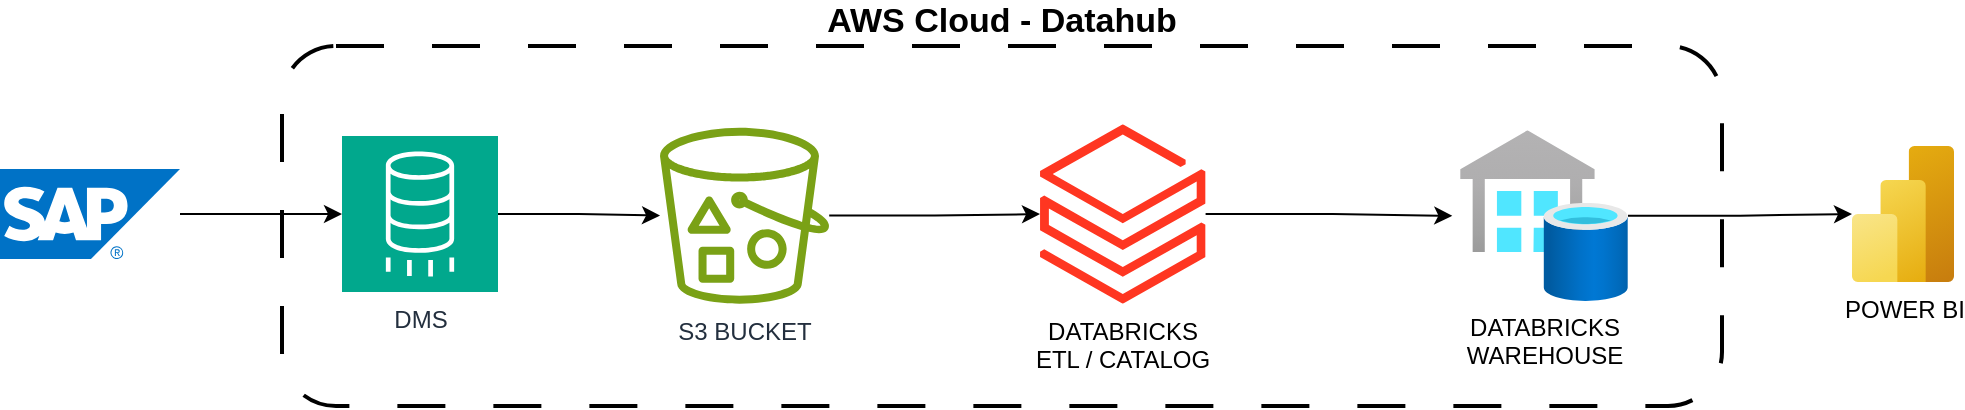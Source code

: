 <mxfile version="24.8.6">
  <diagram name="Página-1" id="iz9qSDwrp2FUPFf2uvBV">
    <mxGraphModel dx="2060" dy="1141" grid="1" gridSize="10" guides="1" tooltips="1" connect="1" arrows="1" fold="1" page="1" pageScale="1" pageWidth="1169" pageHeight="827" math="0" shadow="0">
      <root>
        <mxCell id="0" />
        <mxCell id="1" parent="0" />
        <mxCell id="Na08hDHFx9R_E7P2rAtu-2" style="edgeStyle=orthogonalEdgeStyle;rounded=0;orthogonalLoop=1;jettySize=auto;html=1;entryX=0;entryY=0.5;entryDx=0;entryDy=0;entryPerimeter=0;" parent="1" source="Na08hDHFx9R_E7P2rAtu-4" target="Na08hDHFx9R_E7P2rAtu-25" edge="1">
          <mxGeometry relative="1" as="geometry">
            <mxPoint x="344" y="364" as="targetPoint" />
          </mxGeometry>
        </mxCell>
        <mxCell id="Na08hDHFx9R_E7P2rAtu-4" value="" style="image;sketch=0;aspect=fixed;html=1;points=[];align=center;fontSize=12;image=img/lib/mscae/SAP_HANA_on_Azure.svg;" parent="1" vertex="1">
          <mxGeometry x="84" y="341.5" width="90" height="45" as="geometry" />
        </mxCell>
        <mxCell id="Na08hDHFx9R_E7P2rAtu-7" style="edgeStyle=orthogonalEdgeStyle;rounded=0;orthogonalLoop=1;jettySize=auto;html=1;exitX=1;exitY=0.5;exitDx=0;exitDy=0;exitPerimeter=0;" parent="1" source="Na08hDHFx9R_E7P2rAtu-25" target="Na08hDHFx9R_E7P2rAtu-9" edge="1">
          <mxGeometry relative="1" as="geometry">
            <mxPoint x="333" y="364" as="sourcePoint" />
          </mxGeometry>
        </mxCell>
        <mxCell id="Na08hDHFx9R_E7P2rAtu-9" value="S3 BUCKET" style="sketch=0;outlineConnect=0;fontColor=#232F3E;gradientColor=none;fillColor=#7AA116;strokeColor=none;dashed=0;verticalLabelPosition=bottom;verticalAlign=top;align=center;html=1;fontSize=12;fontStyle=0;aspect=fixed;pointerEvents=1;shape=mxgraph.aws4.bucket_with_objects;" parent="1" vertex="1">
          <mxGeometry x="414" y="320.83" width="84.62" height="88" as="geometry" />
        </mxCell>
        <mxCell id="Na08hDHFx9R_E7P2rAtu-10" value="DATABRICKS&lt;br&gt;ETL / CATALOG" style="image;aspect=fixed;html=1;points=[];align=center;fontSize=12;image=img/lib/azure2/analytics/Azure_Databricks.svg;" parent="1" vertex="1">
          <mxGeometry x="604" y="319.17" width="82.8" height="89.66" as="geometry" />
        </mxCell>
        <mxCell id="Na08hDHFx9R_E7P2rAtu-26" style="edgeStyle=orthogonalEdgeStyle;rounded=0;orthogonalLoop=1;jettySize=auto;html=1;" parent="1" source="Na08hDHFx9R_E7P2rAtu-12" target="Na08hDHFx9R_E7P2rAtu-13" edge="1">
          <mxGeometry relative="1" as="geometry" />
        </mxCell>
        <mxCell id="Na08hDHFx9R_E7P2rAtu-12" value="DATABRICKS&lt;br&gt;WAREHOUSE" style="image;aspect=fixed;html=1;points=[];align=center;fontSize=12;image=img/lib/azure2/databases/SQL_Data_Warehouses.svg;" parent="1" vertex="1">
          <mxGeometry x="814" y="322.17" width="84" height="85.31" as="geometry" />
        </mxCell>
        <mxCell id="Na08hDHFx9R_E7P2rAtu-13" value="POWER BI" style="image;aspect=fixed;html=1;points=[];align=center;fontSize=12;image=img/lib/azure2/analytics/Power_BI_Embedded.svg;" parent="1" vertex="1">
          <mxGeometry x="1010" y="330" width="51" height="68" as="geometry" />
        </mxCell>
        <mxCell id="Na08hDHFx9R_E7P2rAtu-16" style="edgeStyle=orthogonalEdgeStyle;rounded=0;orthogonalLoop=1;jettySize=auto;html=1;" parent="1" source="Na08hDHFx9R_E7P2rAtu-9" target="Na08hDHFx9R_E7P2rAtu-10" edge="1">
          <mxGeometry relative="1" as="geometry" />
        </mxCell>
        <mxCell id="Na08hDHFx9R_E7P2rAtu-22" style="edgeStyle=orthogonalEdgeStyle;rounded=0;orthogonalLoop=1;jettySize=auto;html=1;entryX=-0.046;entryY=0.501;entryDx=0;entryDy=0;entryPerimeter=0;" parent="1" source="Na08hDHFx9R_E7P2rAtu-10" target="Na08hDHFx9R_E7P2rAtu-12" edge="1">
          <mxGeometry relative="1" as="geometry" />
        </mxCell>
        <mxCell id="Na08hDHFx9R_E7P2rAtu-25" value="DMS" style="sketch=0;points=[[0,0,0],[0.25,0,0],[0.5,0,0],[0.75,0,0],[1,0,0],[0,1,0],[0.25,1,0],[0.5,1,0],[0.75,1,0],[1,1,0],[0,0.25,0],[0,0.5,0],[0,0.75,0],[1,0.25,0],[1,0.5,0],[1,0.75,0]];outlineConnect=0;fontColor=#232F3E;fillColor=#01A88D;strokeColor=#ffffff;dashed=0;verticalLabelPosition=bottom;verticalAlign=top;align=center;html=1;fontSize=12;fontStyle=0;aspect=fixed;shape=mxgraph.aws4.resourceIcon;resIcon=mxgraph.aws4.database_migration_service;" parent="1" vertex="1">
          <mxGeometry x="255" y="325" width="78" height="78" as="geometry" />
        </mxCell>
        <mxCell id="gloHIEWNgY3Tykj1L-Ot-4" value="AWS Cloud - Datahub" style="rounded=1;whiteSpace=wrap;html=1;fillColor=none;dashed=1;dashPattern=12 12;strokeWidth=2;labelPosition=center;verticalLabelPosition=top;align=center;verticalAlign=bottom;fontSize=17;fontStyle=1" vertex="1" parent="1">
          <mxGeometry x="225" y="280" width="720" height="180" as="geometry" />
        </mxCell>
      </root>
    </mxGraphModel>
  </diagram>
</mxfile>
